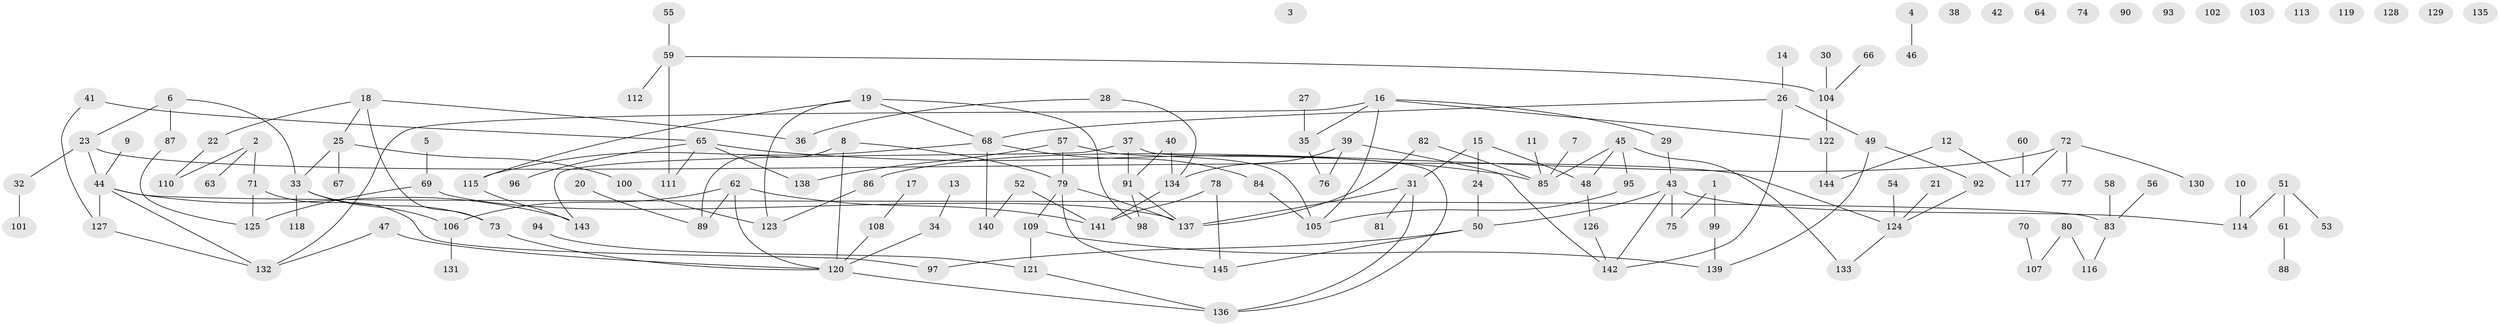 // Generated by graph-tools (version 1.1) at 2025/12/03/09/25 04:12:59]
// undirected, 145 vertices, 166 edges
graph export_dot {
graph [start="1"]
  node [color=gray90,style=filled];
  1;
  2;
  3;
  4;
  5;
  6;
  7;
  8;
  9;
  10;
  11;
  12;
  13;
  14;
  15;
  16;
  17;
  18;
  19;
  20;
  21;
  22;
  23;
  24;
  25;
  26;
  27;
  28;
  29;
  30;
  31;
  32;
  33;
  34;
  35;
  36;
  37;
  38;
  39;
  40;
  41;
  42;
  43;
  44;
  45;
  46;
  47;
  48;
  49;
  50;
  51;
  52;
  53;
  54;
  55;
  56;
  57;
  58;
  59;
  60;
  61;
  62;
  63;
  64;
  65;
  66;
  67;
  68;
  69;
  70;
  71;
  72;
  73;
  74;
  75;
  76;
  77;
  78;
  79;
  80;
  81;
  82;
  83;
  84;
  85;
  86;
  87;
  88;
  89;
  90;
  91;
  92;
  93;
  94;
  95;
  96;
  97;
  98;
  99;
  100;
  101;
  102;
  103;
  104;
  105;
  106;
  107;
  108;
  109;
  110;
  111;
  112;
  113;
  114;
  115;
  116;
  117;
  118;
  119;
  120;
  121;
  122;
  123;
  124;
  125;
  126;
  127;
  128;
  129;
  130;
  131;
  132;
  133;
  134;
  135;
  136;
  137;
  138;
  139;
  140;
  141;
  142;
  143;
  144;
  145;
  1 -- 75;
  1 -- 99;
  2 -- 63;
  2 -- 71;
  2 -- 110;
  4 -- 46;
  5 -- 69;
  6 -- 23;
  6 -- 33;
  6 -- 87;
  7 -- 85;
  8 -- 79;
  8 -- 89;
  8 -- 120;
  9 -- 44;
  10 -- 114;
  11 -- 85;
  12 -- 117;
  12 -- 144;
  13 -- 34;
  14 -- 26;
  15 -- 24;
  15 -- 31;
  15 -- 48;
  16 -- 29;
  16 -- 35;
  16 -- 105;
  16 -- 122;
  16 -- 132;
  17 -- 108;
  18 -- 22;
  18 -- 25;
  18 -- 36;
  18 -- 73;
  19 -- 68;
  19 -- 98;
  19 -- 115;
  19 -- 123;
  20 -- 89;
  21 -- 124;
  22 -- 110;
  23 -- 32;
  23 -- 44;
  23 -- 124;
  24 -- 50;
  25 -- 33;
  25 -- 67;
  25 -- 100;
  26 -- 49;
  26 -- 68;
  26 -- 142;
  27 -- 35;
  28 -- 36;
  28 -- 134;
  29 -- 43;
  30 -- 104;
  31 -- 81;
  31 -- 136;
  31 -- 137;
  32 -- 101;
  33 -- 73;
  33 -- 106;
  33 -- 118;
  34 -- 120;
  35 -- 76;
  37 -- 91;
  37 -- 136;
  37 -- 143;
  39 -- 76;
  39 -- 134;
  39 -- 142;
  40 -- 91;
  40 -- 134;
  41 -- 65;
  41 -- 127;
  43 -- 50;
  43 -- 75;
  43 -- 114;
  43 -- 142;
  44 -- 83;
  44 -- 127;
  44 -- 132;
  44 -- 143;
  45 -- 48;
  45 -- 85;
  45 -- 95;
  45 -- 133;
  47 -- 120;
  47 -- 132;
  48 -- 126;
  49 -- 92;
  49 -- 139;
  50 -- 97;
  50 -- 145;
  51 -- 53;
  51 -- 61;
  51 -- 114;
  52 -- 140;
  52 -- 141;
  54 -- 124;
  55 -- 59;
  56 -- 83;
  57 -- 79;
  57 -- 105;
  57 -- 138;
  58 -- 83;
  59 -- 104;
  59 -- 111;
  59 -- 112;
  60 -- 117;
  61 -- 88;
  62 -- 89;
  62 -- 106;
  62 -- 120;
  62 -- 141;
  65 -- 85;
  65 -- 96;
  65 -- 111;
  65 -- 138;
  66 -- 104;
  68 -- 84;
  68 -- 115;
  68 -- 140;
  69 -- 125;
  69 -- 137;
  70 -- 107;
  71 -- 97;
  71 -- 125;
  72 -- 77;
  72 -- 86;
  72 -- 117;
  72 -- 130;
  73 -- 120;
  78 -- 141;
  78 -- 145;
  79 -- 109;
  79 -- 137;
  79 -- 145;
  80 -- 107;
  80 -- 116;
  82 -- 85;
  82 -- 137;
  83 -- 116;
  84 -- 105;
  86 -- 123;
  87 -- 125;
  91 -- 98;
  91 -- 137;
  92 -- 124;
  94 -- 121;
  95 -- 105;
  99 -- 139;
  100 -- 123;
  104 -- 122;
  106 -- 131;
  108 -- 120;
  109 -- 121;
  109 -- 139;
  115 -- 143;
  120 -- 136;
  121 -- 136;
  122 -- 144;
  124 -- 133;
  126 -- 142;
  127 -- 132;
  134 -- 141;
}
